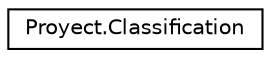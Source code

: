 digraph "Graphical Class Hierarchy"
{
 // INTERACTIVE_SVG=YES
 // LATEX_PDF_SIZE
  edge [fontname="Helvetica",fontsize="10",labelfontname="Helvetica",labelfontsize="10"];
  node [fontname="Helvetica",fontsize="10",shape=record];
  rankdir="LR";
  Node0 [label="Proyect.Classification",height=0.2,width=0.4,color="black", fillcolor="white", style="filled",URL="$classProyect_1_1Classification.html",tooltip="Esta clase representa una clasificacion para un producto."];
}

